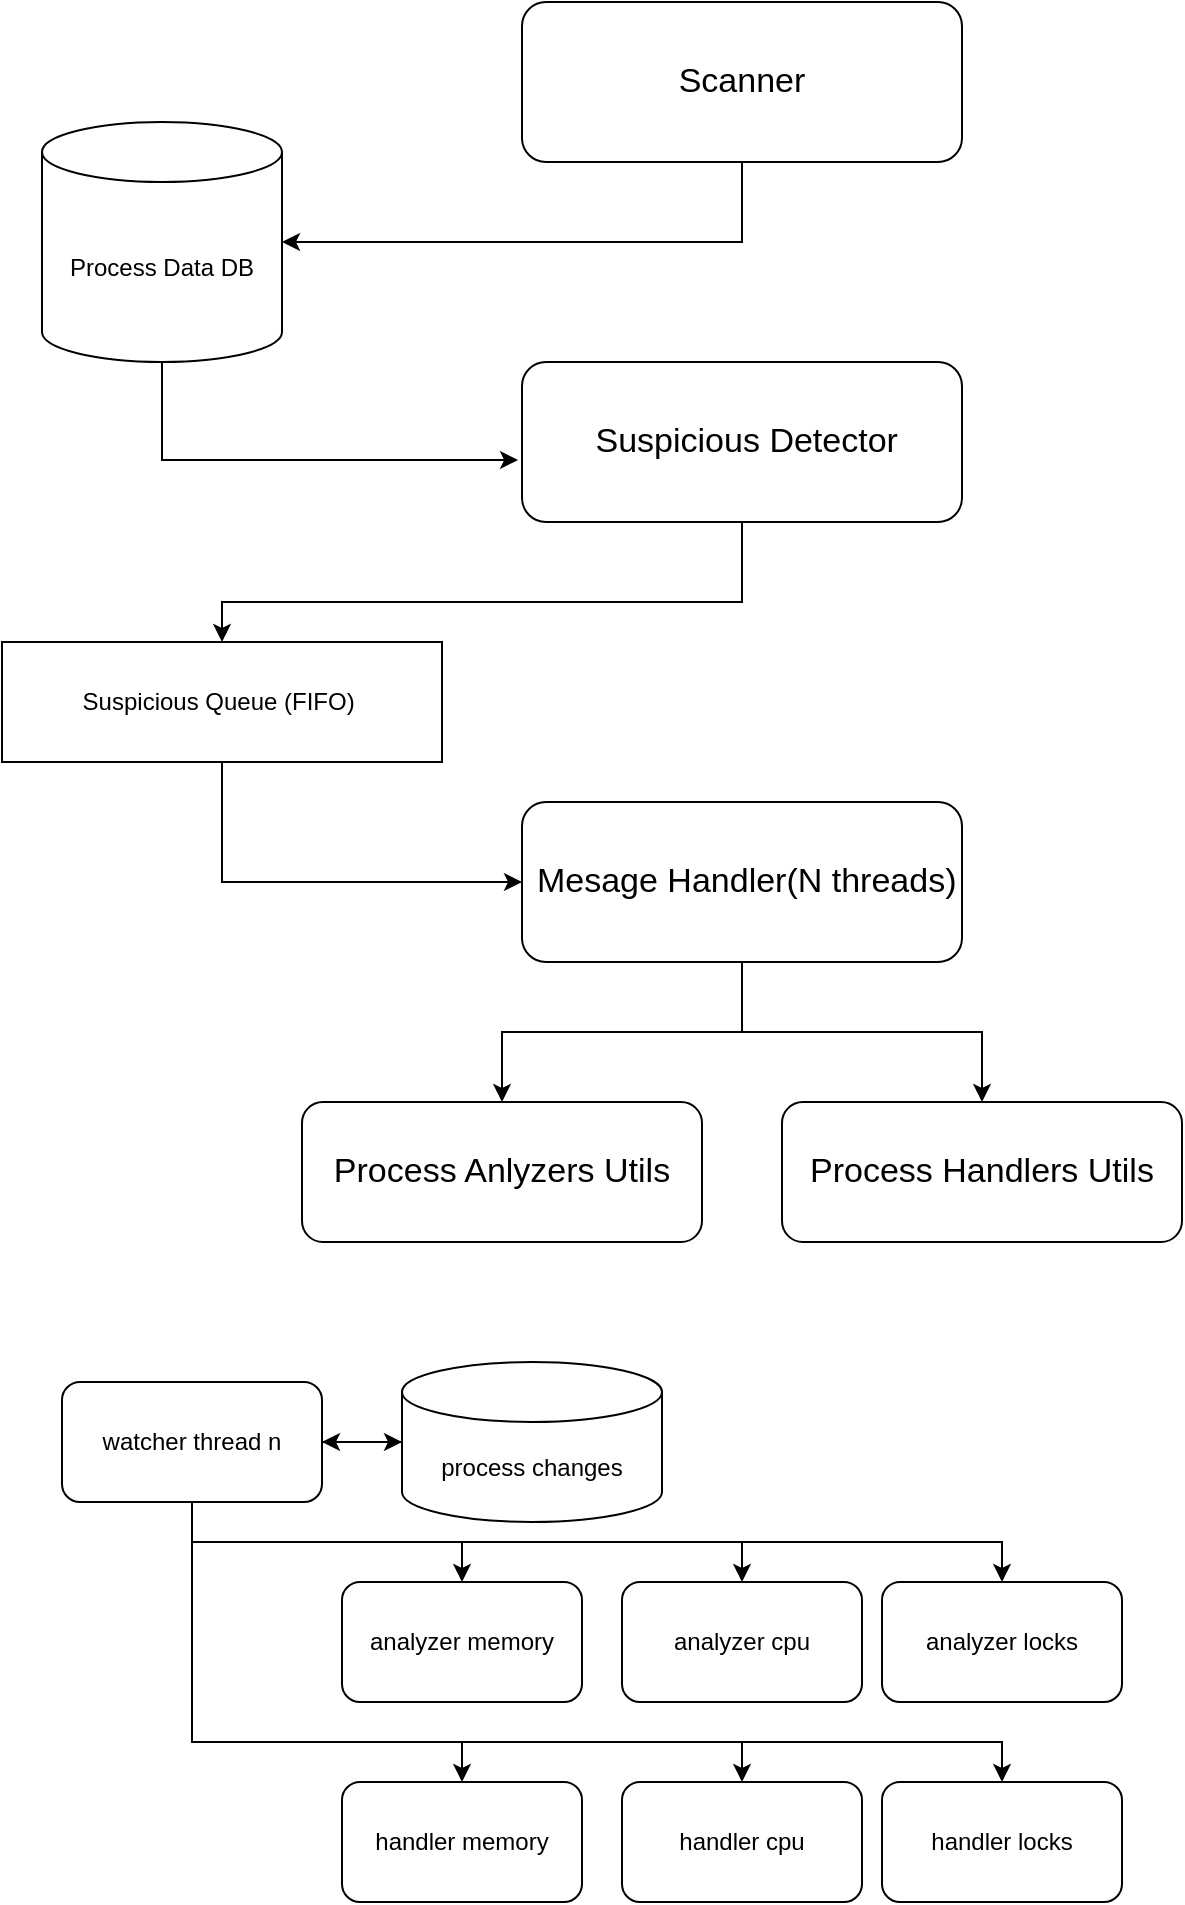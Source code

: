 <mxfile version="28.0.6">
  <diagram name="Page-1" id="-_SlrhxpayM0GshW80Nd">
    <mxGraphModel dx="720" dy="563" grid="1" gridSize="10" guides="1" tooltips="1" connect="1" arrows="1" fold="1" page="1" pageScale="1" pageWidth="850" pageHeight="1100" math="0" shadow="0">
      <root>
        <mxCell id="0" />
        <mxCell id="1" parent="0" />
        <mxCell id="ISHhKEmRNfcik1q4iUTS-1" value="&lt;font style=&quot;font-size: 17px;&quot;&gt;Scanner&lt;/font&gt;" style="rounded=1;whiteSpace=wrap;html=1;" parent="1" vertex="1">
          <mxGeometry x="300" y="90" width="220" height="80" as="geometry" />
        </mxCell>
        <mxCell id="YWnptDikFQBg7YwOPwmr-7" style="edgeStyle=orthogonalEdgeStyle;rounded=0;orthogonalLoop=1;jettySize=auto;html=1;" parent="1" source="YWnptDikFQBg7YwOPwmr-1" target="YWnptDikFQBg7YwOPwmr-5" edge="1">
          <mxGeometry relative="1" as="geometry">
            <Array as="points">
              <mxPoint x="410" y="390" />
              <mxPoint x="150" y="390" />
            </Array>
          </mxGeometry>
        </mxCell>
        <mxCell id="YWnptDikFQBg7YwOPwmr-1" value="&lt;font style=&quot;font-size: 17px;&quot;&gt;&amp;nbsp; Suspicious Detector&amp;nbsp;&lt;/font&gt;" style="rounded=1;whiteSpace=wrap;html=1;" parent="1" vertex="1">
          <mxGeometry x="300" y="270" width="220" height="80" as="geometry" />
        </mxCell>
        <mxCell id="YWnptDikFQBg7YwOPwmr-2" value="Process Data DB" style="shape=cylinder3;whiteSpace=wrap;html=1;boundedLbl=1;backgroundOutline=1;size=15;" parent="1" vertex="1">
          <mxGeometry x="60" y="150" width="120" height="120" as="geometry" />
        </mxCell>
        <mxCell id="YWnptDikFQBg7YwOPwmr-3" style="edgeStyle=orthogonalEdgeStyle;rounded=0;orthogonalLoop=1;jettySize=auto;html=1;entryX=1;entryY=0.5;entryDx=0;entryDy=0;entryPerimeter=0;" parent="1" source="ISHhKEmRNfcik1q4iUTS-1" target="YWnptDikFQBg7YwOPwmr-2" edge="1">
          <mxGeometry relative="1" as="geometry">
            <Array as="points">
              <mxPoint x="410" y="210" />
            </Array>
          </mxGeometry>
        </mxCell>
        <mxCell id="YWnptDikFQBg7YwOPwmr-4" style="edgeStyle=orthogonalEdgeStyle;rounded=0;orthogonalLoop=1;jettySize=auto;html=1;entryX=-0.009;entryY=0.613;entryDx=0;entryDy=0;entryPerimeter=0;" parent="1" source="YWnptDikFQBg7YwOPwmr-2" target="YWnptDikFQBg7YwOPwmr-1" edge="1">
          <mxGeometry relative="1" as="geometry">
            <Array as="points">
              <mxPoint x="120" y="319" />
            </Array>
          </mxGeometry>
        </mxCell>
        <mxCell id="YWnptDikFQBg7YwOPwmr-8" style="edgeStyle=orthogonalEdgeStyle;rounded=0;orthogonalLoop=1;jettySize=auto;html=1;entryX=0;entryY=0.5;entryDx=0;entryDy=0;" parent="1" source="YWnptDikFQBg7YwOPwmr-5" target="YWnptDikFQBg7YwOPwmr-9" edge="1">
          <mxGeometry relative="1" as="geometry">
            <mxPoint x="400" y="470" as="targetPoint" />
            <Array as="points">
              <mxPoint x="150" y="530" />
            </Array>
          </mxGeometry>
        </mxCell>
        <mxCell id="YWnptDikFQBg7YwOPwmr-5" value="Suspicious Queue (FIFO)&amp;nbsp;" style="rounded=0;whiteSpace=wrap;html=1;" parent="1" vertex="1">
          <mxGeometry x="40" y="410" width="220" height="60" as="geometry" />
        </mxCell>
        <mxCell id="YWnptDikFQBg7YwOPwmr-12" style="edgeStyle=orthogonalEdgeStyle;rounded=0;orthogonalLoop=1;jettySize=auto;html=1;" parent="1" source="YWnptDikFQBg7YwOPwmr-9" target="YWnptDikFQBg7YwOPwmr-10" edge="1">
          <mxGeometry relative="1" as="geometry" />
        </mxCell>
        <mxCell id="YWnptDikFQBg7YwOPwmr-13" style="edgeStyle=orthogonalEdgeStyle;rounded=0;orthogonalLoop=1;jettySize=auto;html=1;" parent="1" source="YWnptDikFQBg7YwOPwmr-9" target="YWnptDikFQBg7YwOPwmr-11" edge="1">
          <mxGeometry relative="1" as="geometry" />
        </mxCell>
        <mxCell id="YWnptDikFQBg7YwOPwmr-9" value="&lt;font style=&quot;font-size: 17px;&quot;&gt;&amp;nbsp;Mesage Handler(N threads)&lt;/font&gt;" style="rounded=1;whiteSpace=wrap;html=1;" parent="1" vertex="1">
          <mxGeometry x="300" y="490" width="220" height="80" as="geometry" />
        </mxCell>
        <mxCell id="YWnptDikFQBg7YwOPwmr-10" value="&lt;font style=&quot;font-size: 17px;&quot;&gt;Process Anlyzers Utils&lt;/font&gt;" style="rounded=1;whiteSpace=wrap;html=1;" parent="1" vertex="1">
          <mxGeometry x="190" y="640" width="200" height="70" as="geometry" />
        </mxCell>
        <mxCell id="YWnptDikFQBg7YwOPwmr-11" value="&lt;font style=&quot;font-size: 17px;&quot;&gt;Process Handlers Utils&lt;/font&gt;" style="rounded=1;whiteSpace=wrap;html=1;" parent="1" vertex="1">
          <mxGeometry x="430" y="640" width="200" height="70" as="geometry" />
        </mxCell>
        <mxCell id="YWnptDikFQBg7YwOPwmr-18" style="edgeStyle=orthogonalEdgeStyle;rounded=0;orthogonalLoop=1;jettySize=auto;html=1;" parent="1" source="YWnptDikFQBg7YwOPwmr-14" target="YWnptDikFQBg7YwOPwmr-15" edge="1">
          <mxGeometry relative="1" as="geometry" />
        </mxCell>
        <mxCell id="YWnptDikFQBg7YwOPwmr-25" style="edgeStyle=orthogonalEdgeStyle;rounded=0;orthogonalLoop=1;jettySize=auto;html=1;entryX=0.5;entryY=0;entryDx=0;entryDy=0;" parent="1" source="YWnptDikFQBg7YwOPwmr-14" target="YWnptDikFQBg7YwOPwmr-16" edge="1">
          <mxGeometry relative="1" as="geometry">
            <Array as="points">
              <mxPoint x="135" y="860" />
              <mxPoint x="270" y="860" />
            </Array>
          </mxGeometry>
        </mxCell>
        <mxCell id="YWnptDikFQBg7YwOPwmr-26" style="edgeStyle=orthogonalEdgeStyle;rounded=0;orthogonalLoop=1;jettySize=auto;html=1;" parent="1" source="YWnptDikFQBg7YwOPwmr-14" target="YWnptDikFQBg7YwOPwmr-17" edge="1">
          <mxGeometry relative="1" as="geometry">
            <Array as="points">
              <mxPoint x="135" y="860" />
              <mxPoint x="410" y="860" />
            </Array>
          </mxGeometry>
        </mxCell>
        <mxCell id="YWnptDikFQBg7YwOPwmr-27" style="edgeStyle=orthogonalEdgeStyle;rounded=0;orthogonalLoop=1;jettySize=auto;html=1;" parent="1" source="YWnptDikFQBg7YwOPwmr-14" target="YWnptDikFQBg7YwOPwmr-22" edge="1">
          <mxGeometry relative="1" as="geometry">
            <Array as="points">
              <mxPoint x="135" y="860" />
              <mxPoint x="540" y="860" />
            </Array>
          </mxGeometry>
        </mxCell>
        <mxCell id="YWnptDikFQBg7YwOPwmr-32" style="edgeStyle=orthogonalEdgeStyle;rounded=0;orthogonalLoop=1;jettySize=auto;html=1;" parent="1" source="YWnptDikFQBg7YwOPwmr-14" target="YWnptDikFQBg7YwOPwmr-29" edge="1">
          <mxGeometry relative="1" as="geometry">
            <Array as="points">
              <mxPoint x="135" y="960" />
              <mxPoint x="270" y="960" />
            </Array>
          </mxGeometry>
        </mxCell>
        <mxCell id="YWnptDikFQBg7YwOPwmr-33" style="edgeStyle=orthogonalEdgeStyle;rounded=0;orthogonalLoop=1;jettySize=auto;html=1;" parent="1" source="YWnptDikFQBg7YwOPwmr-14" target="YWnptDikFQBg7YwOPwmr-30" edge="1">
          <mxGeometry relative="1" as="geometry">
            <Array as="points">
              <mxPoint x="135" y="960" />
              <mxPoint x="410" y="960" />
            </Array>
          </mxGeometry>
        </mxCell>
        <mxCell id="YWnptDikFQBg7YwOPwmr-34" style="edgeStyle=orthogonalEdgeStyle;rounded=0;orthogonalLoop=1;jettySize=auto;html=1;" parent="1" source="YWnptDikFQBg7YwOPwmr-14" target="YWnptDikFQBg7YwOPwmr-31" edge="1">
          <mxGeometry relative="1" as="geometry">
            <Array as="points">
              <mxPoint x="135" y="960" />
              <mxPoint x="540" y="960" />
            </Array>
          </mxGeometry>
        </mxCell>
        <mxCell id="YWnptDikFQBg7YwOPwmr-14" value="watcher thread n" style="rounded=1;whiteSpace=wrap;html=1;" parent="1" vertex="1">
          <mxGeometry x="70" y="780" width="130" height="60" as="geometry" />
        </mxCell>
        <mxCell id="YWnptDikFQBg7YwOPwmr-28" value="" style="edgeStyle=orthogonalEdgeStyle;rounded=0;orthogonalLoop=1;jettySize=auto;html=1;" parent="1" source="YWnptDikFQBg7YwOPwmr-15" target="YWnptDikFQBg7YwOPwmr-14" edge="1">
          <mxGeometry relative="1" as="geometry" />
        </mxCell>
        <mxCell id="YWnptDikFQBg7YwOPwmr-15" value="process changes" style="shape=cylinder3;whiteSpace=wrap;html=1;boundedLbl=1;backgroundOutline=1;size=15;" parent="1" vertex="1">
          <mxGeometry x="240" y="770" width="130" height="80" as="geometry" />
        </mxCell>
        <mxCell id="YWnptDikFQBg7YwOPwmr-16" value="analyzer memory" style="rounded=1;whiteSpace=wrap;html=1;" parent="1" vertex="1">
          <mxGeometry x="210" y="880" width="120" height="60" as="geometry" />
        </mxCell>
        <mxCell id="YWnptDikFQBg7YwOPwmr-17" value="analyzer cpu" style="rounded=1;whiteSpace=wrap;html=1;" parent="1" vertex="1">
          <mxGeometry x="350" y="880" width="120" height="60" as="geometry" />
        </mxCell>
        <mxCell id="YWnptDikFQBg7YwOPwmr-22" value="analyzer locks" style="rounded=1;whiteSpace=wrap;html=1;" parent="1" vertex="1">
          <mxGeometry x="480" y="880" width="120" height="60" as="geometry" />
        </mxCell>
        <mxCell id="YWnptDikFQBg7YwOPwmr-29" value="handler memory" style="rounded=1;whiteSpace=wrap;html=1;" parent="1" vertex="1">
          <mxGeometry x="210" y="980" width="120" height="60" as="geometry" />
        </mxCell>
        <mxCell id="YWnptDikFQBg7YwOPwmr-30" value="handler&amp;nbsp;cpu" style="rounded=1;whiteSpace=wrap;html=1;" parent="1" vertex="1">
          <mxGeometry x="350" y="980" width="120" height="60" as="geometry" />
        </mxCell>
        <mxCell id="YWnptDikFQBg7YwOPwmr-31" value="handler locks" style="rounded=1;whiteSpace=wrap;html=1;" parent="1" vertex="1">
          <mxGeometry x="480" y="980" width="120" height="60" as="geometry" />
        </mxCell>
      </root>
    </mxGraphModel>
  </diagram>
</mxfile>
